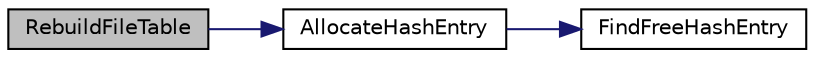 digraph G
{
  edge [fontname="Helvetica",fontsize="10",labelfontname="Helvetica",labelfontsize="10"];
  node [fontname="Helvetica",fontsize="10",shape=record];
  rankdir="LR";
  Node1 [label="RebuildFileTable",height=0.2,width=0.4,color="black", fillcolor="grey75", style="filled" fontcolor="black"];
  Node1 -> Node2 [color="midnightblue",fontsize="10",style="solid",fontname="Helvetica"];
  Node2 [label="AllocateHashEntry",height=0.2,width=0.4,color="black", fillcolor="white", style="filled",URL="$_s_base_common_8cpp.html#a259665299cf78eb0e253b08d6489da68"];
  Node2 -> Node3 [color="midnightblue",fontsize="10",style="solid",fontname="Helvetica"];
  Node3 [label="FindFreeHashEntry",height=0.2,width=0.4,color="black", fillcolor="white", style="filled",URL="$_s_base_common_8cpp.html#a9eeed4144d8cb5a5f06a0116a1c2133c"];
}
